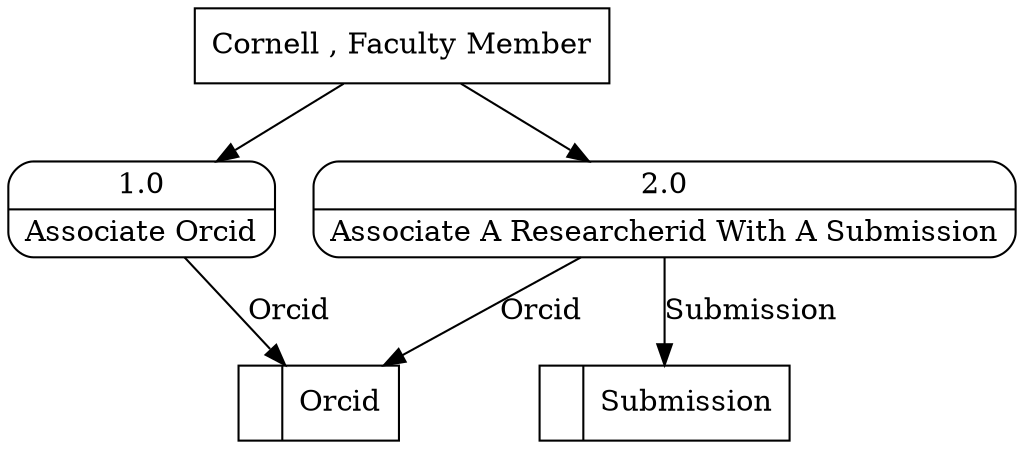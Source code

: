 digraph dfd2{ 
node[shape=record]
200 [label="<f0>  |<f1> Orcid " ];
201 [label="<f0>  |<f1> Submission " ];
202 [label="Cornell , Faculty Member" shape=box];
203 [label="{<f0> 1.0|<f1> Associate Orcid }" shape=Mrecord];
204 [label="{<f0> 2.0|<f1> Associate A Researcherid With A Submission }" shape=Mrecord];
202 -> 203
202 -> 204
203 -> 200 [label="Orcid"]
204 -> 201 [label="Submission"]
204 -> 200 [label="Orcid"]
}